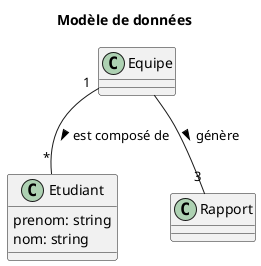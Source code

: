 ' Menu contextuel "Preview current diagram"
' Menu contextuel "Export current file diagrams" pour générer les fichiers svg
@startuml mdd-laboratoire-01
title Modèle de données

class Etudiant {
  prenom: string
  nom: string
}

class Equipe
class "Rapport" as R

Equipe "1" -- "*" Etudiant : est composé de >
Equipe -- "3" R: génère >

@enduml

' on peut mettre plusieurs diagramme dans un même fichier

@startuml diagramme-sequence
title Diagramme de séquence
skinparam style strictuml
actor "e:Etudiant" as Etudiant
participant Equipe
participant Rapport
Etudiant -> Equipe: inscrire(e)
Etudiant -> Equipe: creationRapport("Rapport 1")
Equipe --> Rapport**: create("Rapport 1")

@enduml